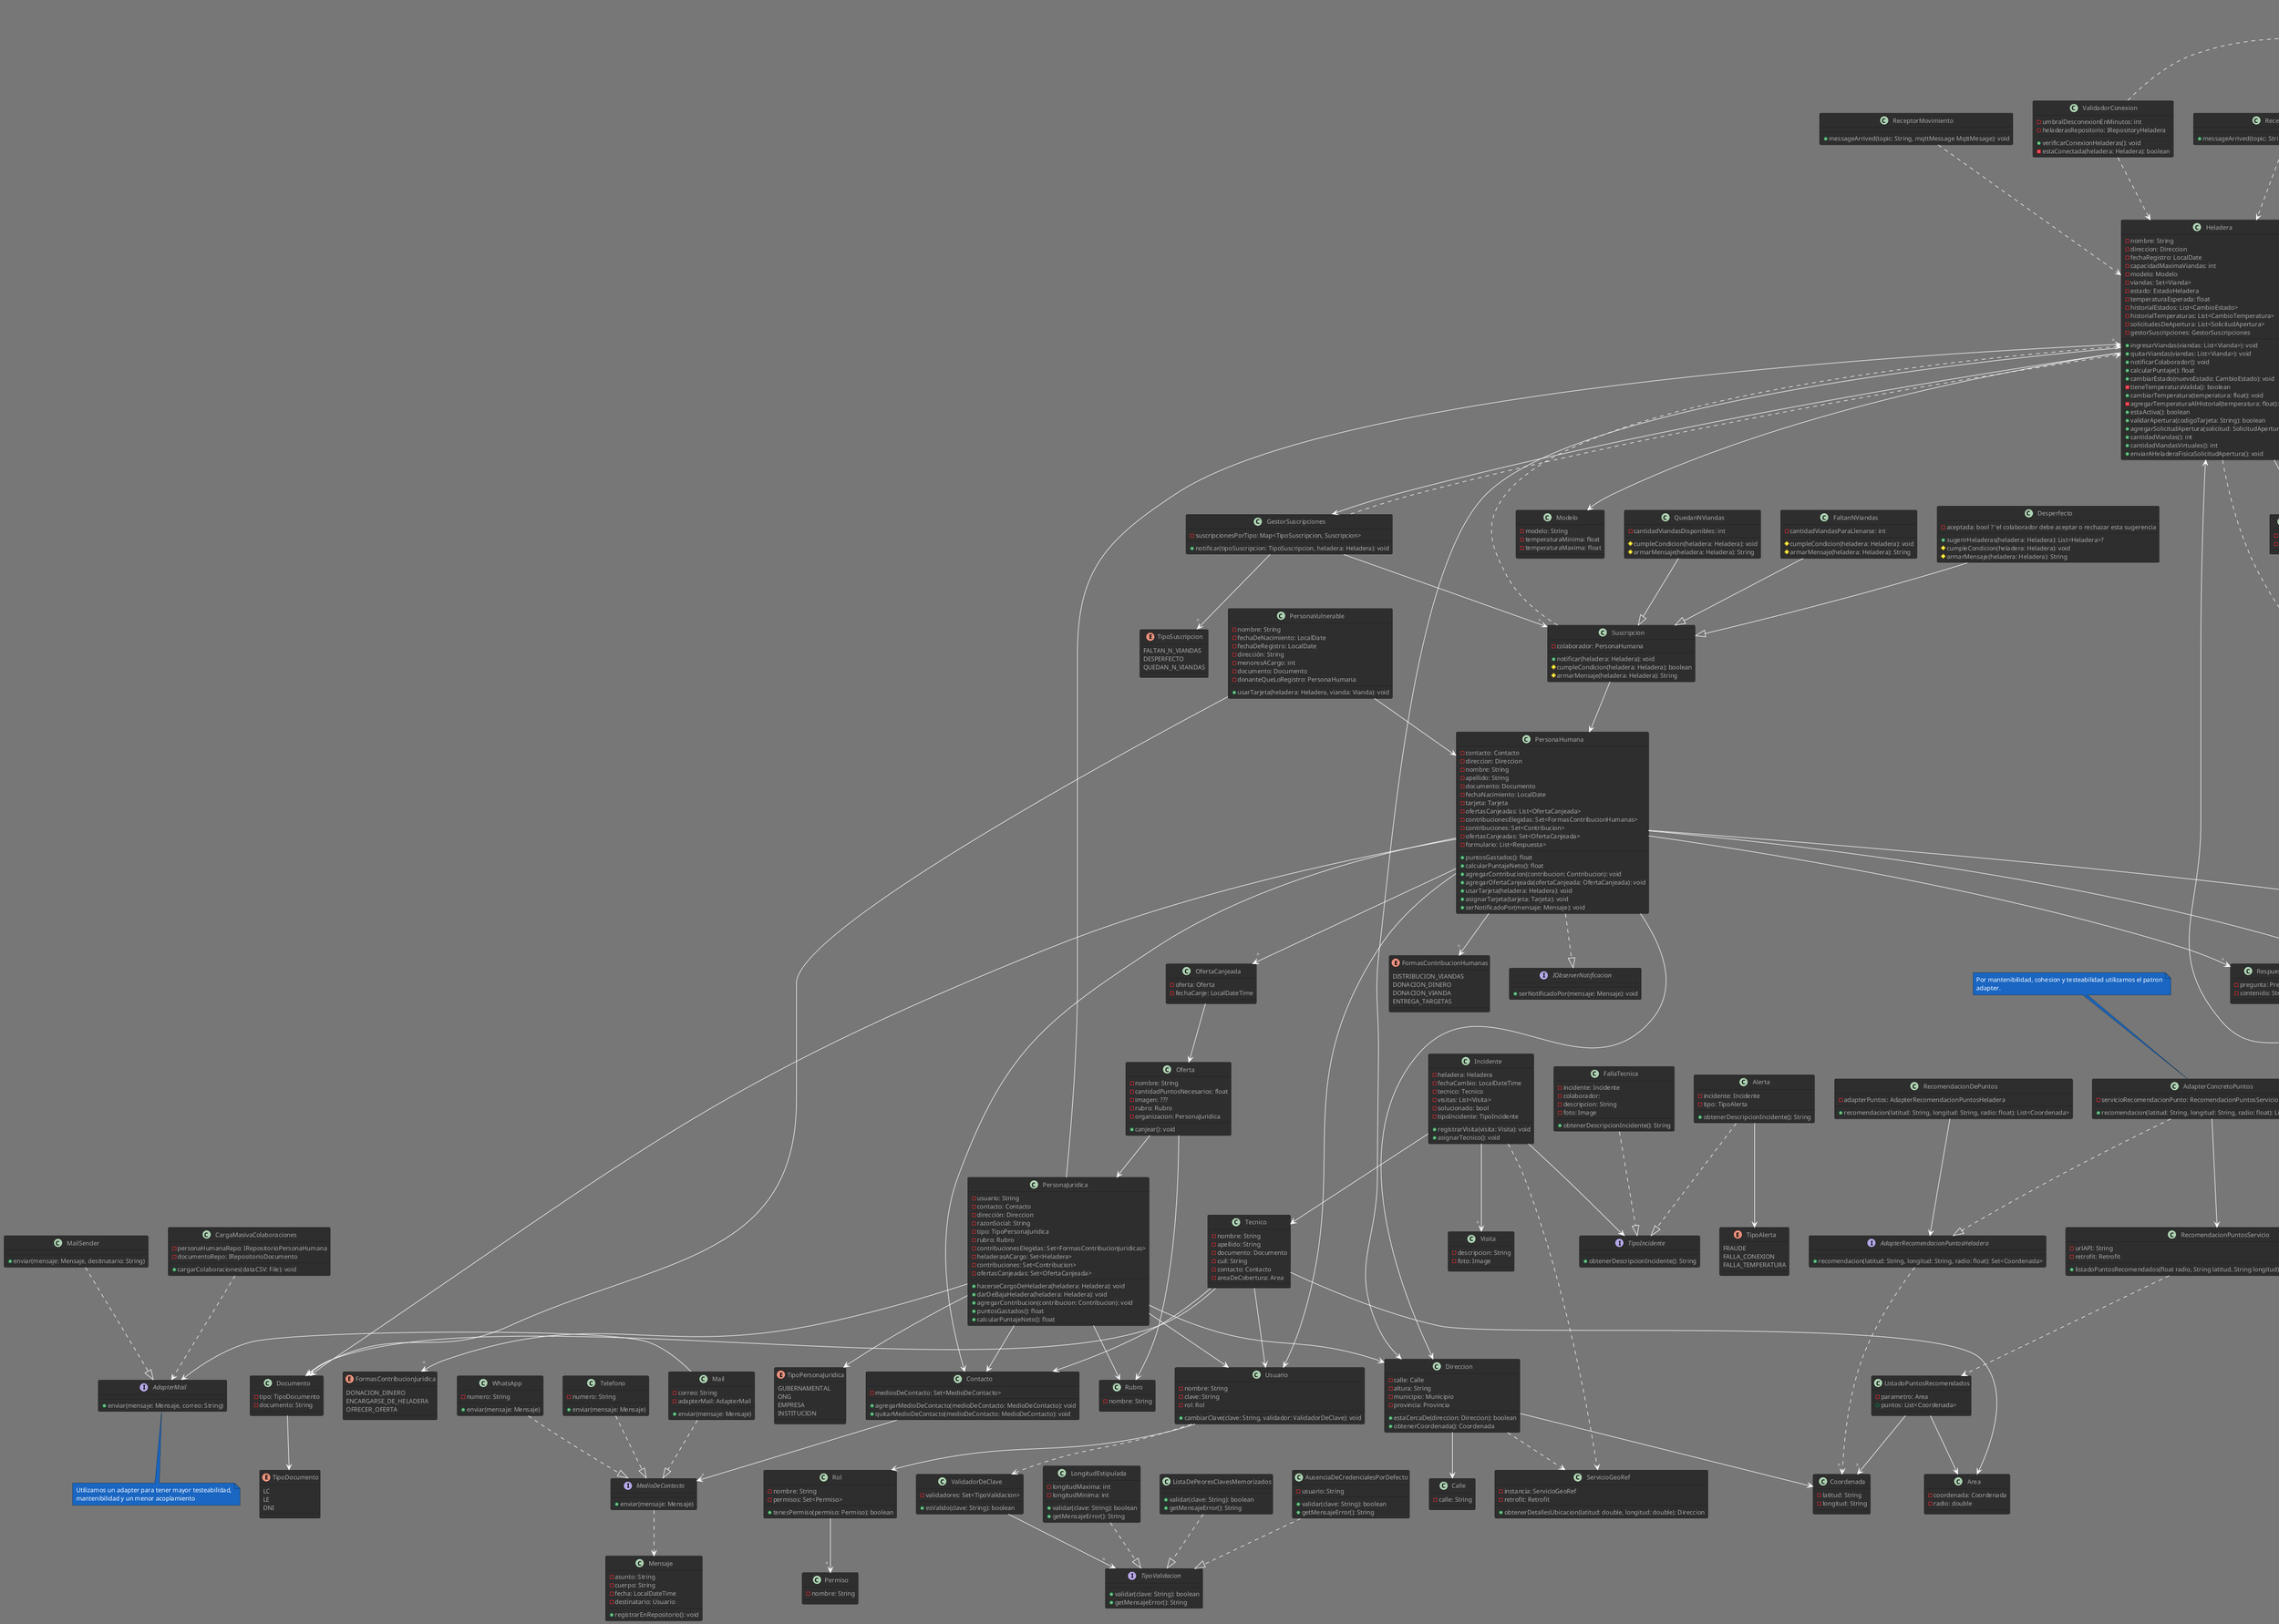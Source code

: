 @startuml diagramaDeClasesDominio.
!theme reddress-darkblue

' -----------------------------------------

class PersonaHumana {
 - contacto: Contacto
 - direccion: Direccion
 - nombre: String
 - apellido: String
 - documento: Documento
 - fechaNacimiento: LocalDate
 - tarjeta: Tarjeta
 - ofertasCanjeadas: List<OfertaCanjeada>
 - contribucionesElegidas: Set<FormasContribucionHumanas>
 - contribuciones: Set<Contribucion>
 - ofertasCanjeadas: Set<OfertaCanjeada>
 - formulario: List<Respuesta>

 + puntosGastados(): float
 + calcularPuntajeNeto(): float
 + agregarContribucion(contribucion: Contribucion): void
 + agregarOfertaCanjeada(ofertaCanjeada: OfertaCanjeada): void
 + usarTarjeta(heladera: Heladera): void
 + asignarTarjeta(tarjeta: Tarjeta): void
 + serNotificadoPor(mensaje: Mensaje): void
}

PersonaHumana --> " * " Contribucion
PersonaHumana --> Contacto
PersonaHumana --> Direccion
PersonaHumana --> Documento
PersonaHumana --> " * " FormasContribucionHumanas
PersonaHumana --> Usuario
PersonaHumana --> " * " OfertaCanjeada
PersonaHumana --> " * " Respuesta
PersonaHumana --> Tarjeta
PersonaHumana ..|> IObserverNotificacion 

' -----------------------------------------

interface IObserverNotificacion {
 + serNotificadoPor(mensaje: Mensaje): void
}

' -----------------------------------------

class Vianda {
 - fechaCaducidad: LocalDate
 - entregada: boolean
 - comida: String
 - pesoEnGramos: float
 - fechaDonacion: LocalDate
 + calcularPuntaje(): float
 + estaVencida(): boolean
}

Vianda ..|> Contribucion

' -----------------------------------------

class Heladera {
 - nombre: String
 - direccion: Direccion
 - fechaRegistro: LocalDate
 - capacidadMaximaViandas: int
 - modelo: Modelo
 - viandas: Set<Vianda>
 - estado: EstadoHeladera
 - temperaturaEsperada: float
 - historialEstados: List<CambioEstado>
 - historialTemperaturas: List<CambioTemperatura>
 - solicitudesDeApertura: List<SolicitudApertura>
 - gestorSuscripciones: GestorSuscripciones
 + ingresarViandas(viandas: List<Vianda>): void
 + quitarViandas(viandas: List<Vianda>): void
 + notificarColaborador(): void
 + calcularPuntaje(): float
 + cambiarEstado(nuevoEstado: CambioEstado): void
 - tieneTemperaturaValida(): boolean
 + cambiarTemperatura(temperatura: float): void
 - agregarTemperaturaAlHistorial(temperatura: float): void
 + estaActiva(): boolean
 + validarApertura(codigoTarjeta: String): boolean
 + agregarSolicitudApertura(solicitud: SolicitudApertura): void
 + cantidadViandas(): int
 + cantidadViandasVirtuales(): int
 + enviarAHeladeraFisicaSolicitudApertura(): void
}

Heladera --> " * " Vianda
Heladera --> Modelo
Heladera --> Direccion
Heladera ..|> Contribucion
Heladera --> EstadoHeladera
Heladera --> " * " CambioEstado
Heladera --> " * " CambioTemperatura
Heladera --> " * " SolicitudApertura
Heladera --> GestorSuscripciones

' -----------------------------------------

class ValidadorConexion {
 - umbralDesconexionEnMinutos: int
 - heladerasRepositorio: IRepositoryHeladera
 + verificarConexionHeladeras(): void
 - estaConectada(heladera: Heladera): boolean
}

ValidadorConexion ..> Heladera

note right
La falla de conexión se verificará validando la última recepción de temperatura de cada heladera con un cronjob: ValidadorConexion.
La cantidad de tiempo límite desde que se recibió la última temperatura estará parametrizada.
end note

' -----------------------------------------

class GestorSuscripciones {
   - suscripcionesPorTipo: Map<TipoSuscripcion, Suscripcion>
   /'
    suscripcionesPorTipo: {FALTAN_N_VIANDAS: [fulano, mengano], DESPERFECTO: [zultano]}
   '/ 
   + notificar(tipoSuscripcion: TipoSuscripcion, heladera: Heladera): void
   /'
   {
      interesados = suscripcionesPorTipo[tipoEvento]
      recorre lista y notifica
   }'/
}

GestorSuscripciones --> " * " Suscripcion
GestorSuscripciones --> " * " TipoSuscripcion
GestorSuscripciones ..> Heladera

enum TipoSuscripcion {
 FALTAN_N_VIANDAS
 DESPERFECTO
 QUEDAN_N_VIANDAS
}

class Suscripcion {
 - colaborador: PersonaHumana
 + notificar(heladera: Heladera): void
   /'
   if(cumpleCondicion(heladera)){
      mensaje = armarMensaje(heladera);
      this.colaborador.serNotificadoPor(mensaje);
      mensaje.registrar();
   }'/
   
 # cumpleCondicion(heladera: Heladera): boolean
 # armarMensaje(heladera: Heladera): String
}

Suscripcion --> PersonaHumana
Suscripcion ..> Heladera

class QuedanNViandas {
 - cantidadViandasDisponibles: int
 # cumpleCondicion(heladera: Heladera): void
 # armarMensaje(heladera: Heladera): String
}

class FaltanNViandas {
 - cantidadViandasParaLlenarse: int
 # cumpleCondicion(heladera: Heladera): void
 # armarMensaje(heladera: Heladera): String
}

class Desperfecto {
 - aceptada: bool ? 'el colaborador debe aceptar o rechazar esta sugerencia
 + sugerirHeladeras(heladera: Heladera): List<Heladera>?
 # cumpleCondicion(heladera: Heladera): void
 # armarMensaje(heladera: Heladera): String
}

QuedanNViandas --|> Suscripcion
FaltanNViandas --|> Suscripcion
Desperfecto --|> Suscripcion

' -----------------------------------------

interface IAdapterPDF {
 + exportarAPDF(titulo: String, parrafos: List<String>): void
}

class AdapterPDFiText {
 + iText: ITextPDF
 + exportarAPDF(titulo: String, parrafos: List<String>): void
}

AdapterPDFiText --> ITextPDF

class ITextPDF {
 + ruta: String
 + generarPDF(titulo: String, parrafos: List<String>);
}

AdapterPDFiText ..|> IAdapterPDF

class GeneradorReportes {
 - reportes: List<Reporte>
 - pdfAPI: IAdapterPDF
 + generarReportes(): void
}

GeneradorReportes --> " * " Reporte
GeneradorReportes --> IAdapterPDF

interface Reporte {
 + generarReporte(): List<String>
 + titulo(): String
}

class CantidadDeFallasPorHeladera {
 + generarReporte(): List<String>
 + titulo(): String
}

CantidadDeFallasPorHeladera ..|> Reporte

class MovimientoViandasPorHeladera {
 + generarReporte(): List<String>
  + titulo(): String
}

MovimientoViandasPorHeladera ..|> Reporte

class CantidadViandasPorColaborador {
 + generarReporte(): List<String>
  + titulo(): String
}

CantidadViandasPorColaborador ..|> Reporte

' -----------------------------------------

class SolicitudApertura {
 - fecha: LocalDateTime
 - codigoTarjeta: String 
 - aperturaConcretada: boolean
 - accion: Accion
}

SolicitudApertura --> Accion

enum Accion {
 QUITAR_VIANDA
 INGRESAR_VIANDA
}

' -----------------------------------------

class CambioEstado {
 - fechaCambio: LocalDate
 - estado: EstadoHeladera
}

CambioEstado --> EstadoHeladera

note bottom
Permite trazabilidad
end note

' -----------------------------------------

class Incidente {
 - heladera: Heladera
 - fechaCambio: LocalDateTime
 - tecnico: Tecnico
 - visitas: List<Visita>
 - solucionado: bool
 - tipoIncidente: TipoIncidente
 + registrarVisita(visita: Visita): void
 + asignarTecnico(): void
 /'
 float distanciaMasCorta; Tecnico tecnico; float distanciaActual;
 for cada tecnico
   for cada tecnico.areaDeCobertura
      distanciaActual = heladera.getDireccion().getCoordenada().distanciaCon(area.getCoordenada())
      if distanciaActual < distanciaMasCorta{
         distanciaMasCorta = distanciaActual
         tecnico = tecnico

   tecnico.getMedioDeContacto().notificar(new Mensaje("heladera"+...+tipoIncidente.obtenerDescripcionIncidente()))
   '/
}

Incidente --> TipoIncidente
Incidente --> " * " Visita
Incidente ..> ServicioGeoRef
Incidente --> Tecnico

interface TipoIncidente {
 + obtenerDescripcionIncidente(): String
} 

class Visita {
 - descripcion: String
 - foto: Image
}

class Alerta {
 - incidente: Incidente
 - tipo: TipoAlerta
 + obtenerDescripcionIncidente(): String
}

Alerta ..|> TipoIncidente
Alerta --> TipoAlerta

class FallaTecnica {
 - incidente: Incidente
 - colaborador: 
 - descripcion: String
 - foto: Image
 + obtenerDescripcionIncidente(): String
}

FallaTecnica ..|> TipoIncidente

enum TipoAlerta {
 FRAUDE
 FALLA_CONEXION
 FALLA_TEMPERATURA
}

' -----------------------------------------

class ServicioGeoRef {
 - instancia: ServicioGeoRef
 - retrofit: Retrofit
 + obtenerDetallesUbicacion(latitud: double, longitud: double): Direccion
}

' -----------------------------------------

class ReceptorTemperatura {
 + messageArrived(topic: String, mqttMessage MqttMesage): void 
   /'{
      heladera = repositorioHeladeras.buscar(mqttMessage.toString());
      heladera.cambiarTemperatura(mqttMessage.temperatura());
   }'/
}

class ReceptorMovimiento {
 + messageArrived(topic: String, mqttMessage MqttMesage): void 
   /'{
      heladera = repositorioHeladeras.buscar(mqttMessage.toString());
      heladera.cambiarEstado(FRAUDE);
   }'/
}

' VERIFICAR!!!!! estan bien estas relaciones?
ReceptorMovimiento ..> Heladera
ReceptorTemperatura ..> Heladera

' -----------------------------------------

class CambioTemperatura {
 - fecha: LocalDateTime
 - temperaturaCelsius: float
}

' -----------------------------------------

class CargaMasivaColaboraciones {
 - personaHumanaRepo: IRepositorioPersonaHumana
 - documentoRepo: IRepositorioDocumento
 + cargarColaboraciones(dataCSV: File): void
}

CargaMasivaColaboraciones ..> AdapterMail

' -----------------------------------------

class Modelo {
 - modelo: String
 - temperaturaMinima: float
 - temperaturaMaxima: float
}

' -----------------------------------------

class DistribucionVianda {
 - heladeraOrigen: Heladera
 - heladeraDestino: Heladera
 - cantidadViandas: int
 - motivo: String
 - fecha: LocalDate
 - terminada: bool
 - viandasAMover: List<Vianda>
 + quitarViandasDeOrigen(viandasAQuitar: List<Vianda>): void
 /'{
      origen.quitarViandas(viandasAQuitar)
      viandasAMover = viandasAQuitar
   }'/
 + ponerViandasEnDestino():void
 /' {
      destino.meterViandas(viandasAMover)
   }'/
 + distribuir(viandas: List<Vianda>): void
 + calcularPuntaje(): float
}

DistribucionVianda --> Heladera
DistribucionVianda --> Heladera
DistribucionVianda ..> " * " Vianda
DistribucionVianda ..|> Contribucion

' -----------------------------------------

interface Contribucion {
 + calcularPuntaje(): float
 + obtenerTipoContribucion(): TipoContribucion
 + obtenerFechaRegistro(): LocalDate
}

Contribucion ..> TipoContribucion

enum TipoContribucion {
 DISTRIBUCION_VIANDAS
 DONACION_DINERO
 DONACION_VIANDA
 ENTREGA_TARJETAS
 ENCARGARSE_DE_HELADERA
 OFRECER_OFERTA
}

note bottom
Las contribuciones comparten la funcionalidad de sumar puntos, por lo
tanto, decidimos que implementen una interfaz de contribución y de esta
forma agrupar las contribuciones, permitiendo trazabilidad.
end note

' -----------------------------------------

class DonacionDinero {
 - monto: float
 - frecuencia: Integer
 - unidadFrecuencia: String
 - fecha: LocalDate
 + calcularPuntaje(): float
}

DonacionDinero ..|> Contribucion

note bottom
unidadFrecuencia podría tener los valores:
 - Semanal
 - Mensual
 - Anual
end note

' -----------------------------------------

class Oferta {
 - nombre: String
 - cantidadPuntosNecesarios: float
 - imagen: ???
 - rubro: Rubro
 - organizacion: PersonaJuridica
 + canjear(): void
}

Oferta --> PersonaJuridica
Oferta --> Rubro

class OfertaCanjeada {
 - oferta: Oferta
 - fechaCanje: LocalDateTime
}

OfertaCanjeada --> Oferta


' -----------------------------------------

class Rubro {
 - nombre: String
}

' -----------------------------------------

class Documento {
 - tipo: TipoDocumento
 - documento: String
}

Documento --> TipoDocumento

' -----------------------------------------

interface MedioDeContacto {
 + enviar(mensaje: Mensaje)
}

MedioDeContacto ..> Mensaje

' -----------------------------------------

class WhatsApp {
 - numero: String
 + enviar(mensaje: Mensaje)
}

WhatsApp ..|> MedioDeContacto

' -----------------------------------------

class Telefono {
 - numero: String
 + enviar(mensaje: Mensaje)
}

Telefono ..|> MedioDeContacto

' -----------------------------------------

class Mail {
 - correo: String
 - adapterMail: AdapterMail
 + enviar(mensaje: Mensaje)
}

Mail ..|> MedioDeContacto
Mail -> AdapterMail

' -----------------------------------------

interface AdapterMail {
 + enviar(mensaje: Mensaje, correo: String)
}
note bottom
Utilizamos un adapter para tener mayor testeabilidad,
mantenibilidad y un menor acoplamiento
end note

' -----------------------------------------

class AdapterConcretoPuntos {
 - servicioRecomendacionPunto: RecomendacionPuntosServicio
 + recomendacion(latitud: String, longitud: String, radio: float): List<Coordenada>
}

note top
Por mantenibilidad, cohesion y testeabilidad utilizamos el patron
adapter.
end note

AdapterConcretoPuntos ..|> AdapterRecomendacionPuntosHeladera
AdapterConcretoPuntos --> RecomendacionPuntosServicio

' -----------------------------------------

class RecomendacionPuntosServicio {
 - urlAPI: String
 - retrofit: Retrofit
 + listadoPuntosRecomendados(float radio, String latitud, String longitud): ListadoPuntosRecomendados
}

RecomendacionPuntosServicio ..> ListadoPuntosRecomendados

' -----------------------------------------

class ListadoPuntosRecomendados {
 - parametro: Area
 + puntos: List<Coordenada>
}

ListadoPuntosRecomendados --> Area
ListadoPuntosRecomendados --> " * " Coordenada

' -----------------------------------------

class RecomendacionDePuntos {
 - adapterPuntos: AdapterRecomendacionPuntosHeladera
 + recomendacion(latitud: String, longitud: String, radio: float): List<Coordenada>
}

RecomendacionDePuntos --> AdapterRecomendacionPuntosHeladera

' -----------------------------------------

class MailSender {
 + enviar(mensaje: Mensaje, destinatario: String)
}

MailSender ..|> AdapterMail 


' -----------------------------------------

class Tecnico {
 - nombre: String
 - apellido: String
 - documento: Documento
 - cuil: String
 - contacto: Contacto
 - areaDeCobertura: Area
}

Tecnico --> Contacto
Tecnico --> Area
Tecnico --> Documento
Tecnico --> Usuario

' -----------------------------------------

class Area {
 - coordenada: Coordenada
 - radio: double
}

' -----------------------------------------

class Mensaje {
 - asunto: String
 - cuerpo: String
 - fecha: LocalDateTime
 - destinatario: Usuario
 + registrarEnRepositorio(): void
}

' -----------------------------------------

class Contacto {
 - mediosDeContacto: Set<MedioDeContacto>
 + agregarMedioDeContacto(medioDeContacto: MedioDeContacto): void
 + quitarMedioDeContacto(medioDeContacto: MedioDeContacto): void
}

Contacto --> "*" MedioDeContacto

' -----------------------------------------

class Respuesta {
 - pregunta: Pregunta
 - contenido: String
}

Respuesta ---> Pregunta

' -----------------------------------------
interface Pregunta {
 + esValida(respuesta: String): boolean
}

class MultipleChoice {
 - campo: String
 - activa: boolean
 - opciones: Set<String>
 + esValida(respuesta: String): boolean
}

MultipleChoice ..|> Pregunta

class PreguntaAbierta {
 - campo: String
 - activa: boolean
 + esValida(respuesta: String): boolean
}

PreguntaAbierta ..|> Pregunta

' -----------------------------------------

class ReconocimientoTrabajoRealizado {
 - static coeficientes: Map<String, float>
 + calcularPuntaje(contribuciones: Set<Contribucion>, puntajeGastado: float): float
}

ReconocimientoTrabajoRealizado ..> " * " Contribucion

note bottom
Esta clase es un Singleton y los coeficientes se encuentran en un archivo de configuración.
Utilizar este patrón de diseño en este caso no afecta la testeabilidad ya que no es
necesario un mock.
end note

' -----------------------------------------

class Tarjeta {
 - codigo: String
 - historialUsos: List<UsoDeTarjeta>
 - fechaEntrega: LocalDate
 + calcularPuntaje(): float
 + agregarUso(usoTarjeta: UsoDeTarjeta): void
 + cantidadDeUsos(dia: LocalDate): int
}

Tarjeta --> " * " UsoDeTarjeta
Tarjeta ..|> Contribucion

' -----------------------------------------

class UsoDeTarjeta {
 - fecha: LocalDateTime
 - heladera: Heladera
}

UsoDeTarjeta --> Heladera

note right
Permite trazabilidad
end note

' -----------------------------------------

class PersonaVulnerable {
 - nombre: String
 - fechaDeNacimiento: LocalDate
 - fechaDeRegistro: LocalDate
 - dirección: String
 - menoresACargo: int
 - documento: Documento
 - donanteQueLoRegistro: PersonaHumana
 + usarTarjeta(heladera: Heladera, vianda: Vianda): void
}

PersonaVulnerable --> PersonaHumana
PersonaVulnerable --> Documento

' -----------------------------------------

class PersonaJuridica {
 - usuario: String
 - contacto: Contacto
 - dirección: Direccion
 - razonSocial: String
 - tipo: TipoPersonaJuridica
 - rubro: Rubro
 - contribucionesElegidas: Set<FormasContribucionJuridicas>
 - heladerasACargo: Set<Heladera>
 - contribuciones: Set<Contribucion>
 - ofertasCanjeadas: Set<OfertaCanjeada>

 + hacerseCargoDeHeladera(heladera: Heladera): void
 + darDeBajaHeladera(heladera: Heladera): void
 + agregarContribucion(contribucion: Contribucion): void
 + puntosGastados(): float
 + calcularPuntajeNeto(): float
}

PersonaJuridica --> " * " FormasContribucionJuridica
PersonaJuridica --> Rubro
PersonaJuridica --> Contacto
PersonaJuridica --> Direccion
PersonaJuridica --> " * " Heladera
PersonaJuridica --> TipoPersonaJuridica
PersonaJuridica --> Usuario

' -----------------------------------------

class Direccion {
 - calle: Calle
 - altura: String
 - municipio: Municipio 
 - provincia: Provincia
 + estaCercaDe(direccion: Direccion): boolean
 + obtenerCoordenada(): Coordenada
}

class Calle {
 - calle: String
}

Direccion --> Calle
Direccion --> Coordenada
Direccion ..> ServicioGeoRef

' -----------------------------------------

class Coordenada {
 - latitud: String
 - longitud: String
}

' -----------------------------------------

interface AdapterRecomendacionPuntosHeladera {
 + recomendacion(latitud: String, longitud: String, radio: float): Set<Coordenada>
}

AdapterRecomendacionPuntosHeladera ..> " * " Coordenada

' -----------------------------------------

enum FormasContribucionHumanas {
 DISTRIBUCION_VIANDAS
 DONACION_DINERO
 DONACION_VIANDA
 ENTREGA_TARGETAS
}

enum FormasContribucionJuridica {
 DONACION_DINERO
 ENCARGARSE_DE_HELADERA
 OFRECER_OFERTA
}

enum TipoPersonaJuridica {
 GUBERNAMENTAL
 ONG
 EMPRESA
 INSTITUCION
}

enum TipoDocumento {
 LC
 LE
 DNI
}

enum EstadoHeladera {
 FALLA_TEMPERATURA
 ACTIVA
 FRAUDE
 FALLA_CONEXION
 FALLA_TECNICA
}

' -----------------------------------------

class Usuario {
 - nombre: String
 - clave: String
 - rol: Rol
 + cambiarClave(clave: String, validador: ValidadorDeClave): void
}

Usuario --> Rol
Usuario ..> ValidadorDeClave

' -----------------------------------------

class ValidadorDeClave{
 - validadores: Set<TipoValidacion>
 + esValido(clave: String): boolean
}

ValidadorDeClave --> " * " TipoValidacion

' -----------------------------------------

interface TipoValidacion{
 + validar(clave: String): boolean
 + getMensajeError(): String
}

' -----------------------------------------

class LongitudEstipulada{
 - longitudMaxima: int
 - longitudMinima: int
 + validar(clave: String): boolean
 + getMensajeError(): String
}

LongitudEstipulada ..|> TipoValidacion

' -----------------------------------------

class ListaDePeoresClavesMemorizados{
 + validar(clave: String): boolean
 + getMensajeError(): String
}

ListaDePeoresClavesMemorizados ..|> TipoValidacion

' -----------------------------------------

class AusenciaDeCredencialesPorDefecto{
 - usuario: String
 + validar(clave: String): boolean
 + getMensajeError(): String
}

AusenciaDeCredencialesPorDefecto ..|> TipoValidacion

' -----------------------------------------

class Rol {
 - nombre: String
 - permisos: Set<Permiso>
 + tenesPermiso(permiso: Permiso): boolean
}

Rol --> " * "Permiso

' -----------------------------------------

class Permiso {
 - nombre: String
}

' -----------------------------------------

@enduml